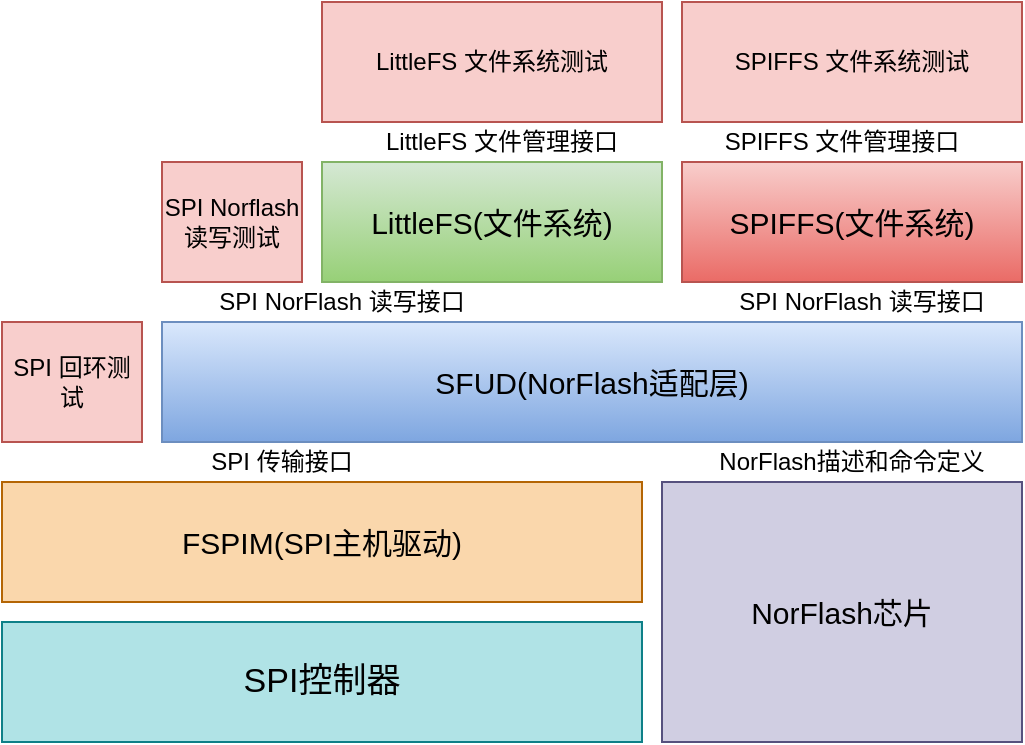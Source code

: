 <mxfile>
    <diagram id="3jWcMsoB-p0nQOXM3Rqz" name="第 1 页">
        <mxGraphModel dx="1462" dy="555" grid="1" gridSize="10" guides="1" tooltips="1" connect="1" arrows="1" fold="1" page="1" pageScale="1" pageWidth="827" pageHeight="1169" background="#FFFFFF" math="0" shadow="0">
            <root>
                <mxCell id="0"/>
                <mxCell id="1" parent="0"/>
                <mxCell id="2" value="&lt;font color=&quot;#000000&quot;&gt;LittleFS 文件系统测试&lt;/font&gt;" style="rounded=0;whiteSpace=wrap;html=1;fillColor=#f8cecc;strokeColor=#b85450;" parent="1" vertex="1">
                    <mxGeometry x="120" y="60" width="170" height="60" as="geometry"/>
                </mxCell>
                <mxCell id="7" value="&lt;font style=&quot;font-size: 15px&quot; color=&quot;#000000&quot;&gt;LittleFS(文件系统)&lt;/font&gt;" style="rounded=0;whiteSpace=wrap;html=1;fillColor=#d5e8d4;gradientColor=#97d077;strokeColor=#82b366;" parent="1" vertex="1">
                    <mxGeometry x="120" y="140" width="170" height="60" as="geometry"/>
                </mxCell>
                <mxCell id="8" value="&lt;font style=&quot;font-size: 15px&quot; color=&quot;#000000&quot;&gt;SPIFFS(文件系统)&lt;/font&gt;" style="rounded=0;whiteSpace=wrap;html=1;fillColor=#f8cecc;gradientColor=#ea6b66;strokeColor=#b85450;" parent="1" vertex="1">
                    <mxGeometry x="300" y="140" width="170" height="60" as="geometry"/>
                </mxCell>
                <mxCell id="9" value="&lt;font style=&quot;font-size: 15px&quot; color=&quot;#000000&quot;&gt;SFUD(NorFlash适配层)&lt;/font&gt;" style="rounded=0;whiteSpace=wrap;html=1;fillColor=#dae8fc;gradientColor=#7ea6e0;strokeColor=#6c8ebf;" parent="1" vertex="1">
                    <mxGeometry x="40" y="220" width="430" height="60" as="geometry"/>
                </mxCell>
                <mxCell id="10" value="&lt;font style=&quot;font-size: 15px&quot; color=&quot;#000000&quot;&gt;FSPIM(SPI主机驱动)&lt;/font&gt;" style="rounded=0;whiteSpace=wrap;html=1;fillColor=#fad7ac;strokeColor=#b46504;" parent="1" vertex="1">
                    <mxGeometry x="-40" y="300" width="320" height="60" as="geometry"/>
                </mxCell>
                <mxCell id="11" value="&lt;font color=&quot;#000000&quot; style=&quot;font-size: 17px&quot;&gt;SPI控制器&lt;/font&gt;" style="rounded=0;whiteSpace=wrap;html=1;fillColor=#b0e3e6;strokeColor=#0e8088;" parent="1" vertex="1">
                    <mxGeometry x="-40" y="370" width="320" height="60" as="geometry"/>
                </mxCell>
                <mxCell id="12" value="&lt;font style=&quot;font-size: 15px&quot; color=&quot;#000000&quot;&gt;NorFlash芯片&lt;/font&gt;" style="rounded=0;whiteSpace=wrap;html=1;fillColor=#d0cee2;strokeColor=#56517e;" parent="1" vertex="1">
                    <mxGeometry x="290" y="300" width="180" height="130" as="geometry"/>
                </mxCell>
                <mxCell id="13" value="&lt;font color=&quot;#000000&quot;&gt;SPI 传输接口&lt;/font&gt;" style="text;html=1;strokeColor=none;fillColor=none;align=center;verticalAlign=middle;whiteSpace=wrap;rounded=0;" parent="1" vertex="1">
                    <mxGeometry x="60" y="280" width="80" height="20" as="geometry"/>
                </mxCell>
                <mxCell id="14" value="&lt;font color=&quot;#000000&quot;&gt;NorFlash描述和命令定义&lt;/font&gt;" style="text;html=1;strokeColor=none;fillColor=none;align=center;verticalAlign=middle;whiteSpace=wrap;rounded=0;" parent="1" vertex="1">
                    <mxGeometry x="310" y="280" width="150" height="20" as="geometry"/>
                </mxCell>
                <mxCell id="15" value="&lt;font color=&quot;#000000&quot;&gt;SPI NorFlash 读写接口&lt;/font&gt;" style="text;html=1;strokeColor=none;fillColor=none;align=center;verticalAlign=middle;whiteSpace=wrap;rounded=0;" parent="1" vertex="1">
                    <mxGeometry x="60" y="200" width="140" height="20" as="geometry"/>
                </mxCell>
                <mxCell id="16" value="&lt;font color=&quot;#000000&quot;&gt;SPI NorFlash 读写接口&lt;/font&gt;" style="text;html=1;strokeColor=none;fillColor=none;align=center;verticalAlign=middle;whiteSpace=wrap;rounded=0;" parent="1" vertex="1">
                    <mxGeometry x="320" y="200" width="140" height="20" as="geometry"/>
                </mxCell>
                <mxCell id="17" value="&lt;font color=&quot;#000000&quot;&gt;LittleFS 文件管理接口&lt;/font&gt;" style="text;html=1;strokeColor=none;fillColor=none;align=center;verticalAlign=middle;whiteSpace=wrap;rounded=0;" parent="1" vertex="1">
                    <mxGeometry x="140" y="120" width="140" height="20" as="geometry"/>
                </mxCell>
                <mxCell id="18" value="&lt;font color=&quot;#000000&quot;&gt;SPIFFS 文件管理接口&lt;/font&gt;" style="text;html=1;strokeColor=none;fillColor=none;align=center;verticalAlign=middle;whiteSpace=wrap;rounded=0;" parent="1" vertex="1">
                    <mxGeometry x="310" y="120" width="140" height="20" as="geometry"/>
                </mxCell>
                <mxCell id="21" value="&lt;font color=&quot;#000000&quot;&gt;SPI Norflash读写测试&lt;/font&gt;" style="rounded=0;whiteSpace=wrap;html=1;fillColor=#f8cecc;strokeColor=#b85450;" vertex="1" parent="1">
                    <mxGeometry x="40" y="140" width="70" height="60" as="geometry"/>
                </mxCell>
                <mxCell id="22" value="&lt;font color=&quot;#000000&quot;&gt;SPI 回环测试&lt;/font&gt;" style="rounded=0;whiteSpace=wrap;html=1;fillColor=#f8cecc;strokeColor=#b85450;" vertex="1" parent="1">
                    <mxGeometry x="-40" y="220" width="70" height="60" as="geometry"/>
                </mxCell>
                <mxCell id="23" value="&lt;font color=&quot;#000000&quot;&gt;SPIFFS 文件系统测试&lt;/font&gt;" style="rounded=0;whiteSpace=wrap;html=1;fillColor=#f8cecc;strokeColor=#b85450;" vertex="1" parent="1">
                    <mxGeometry x="300" y="60" width="170" height="60" as="geometry"/>
                </mxCell>
            </root>
        </mxGraphModel>
    </diagram>
</mxfile>